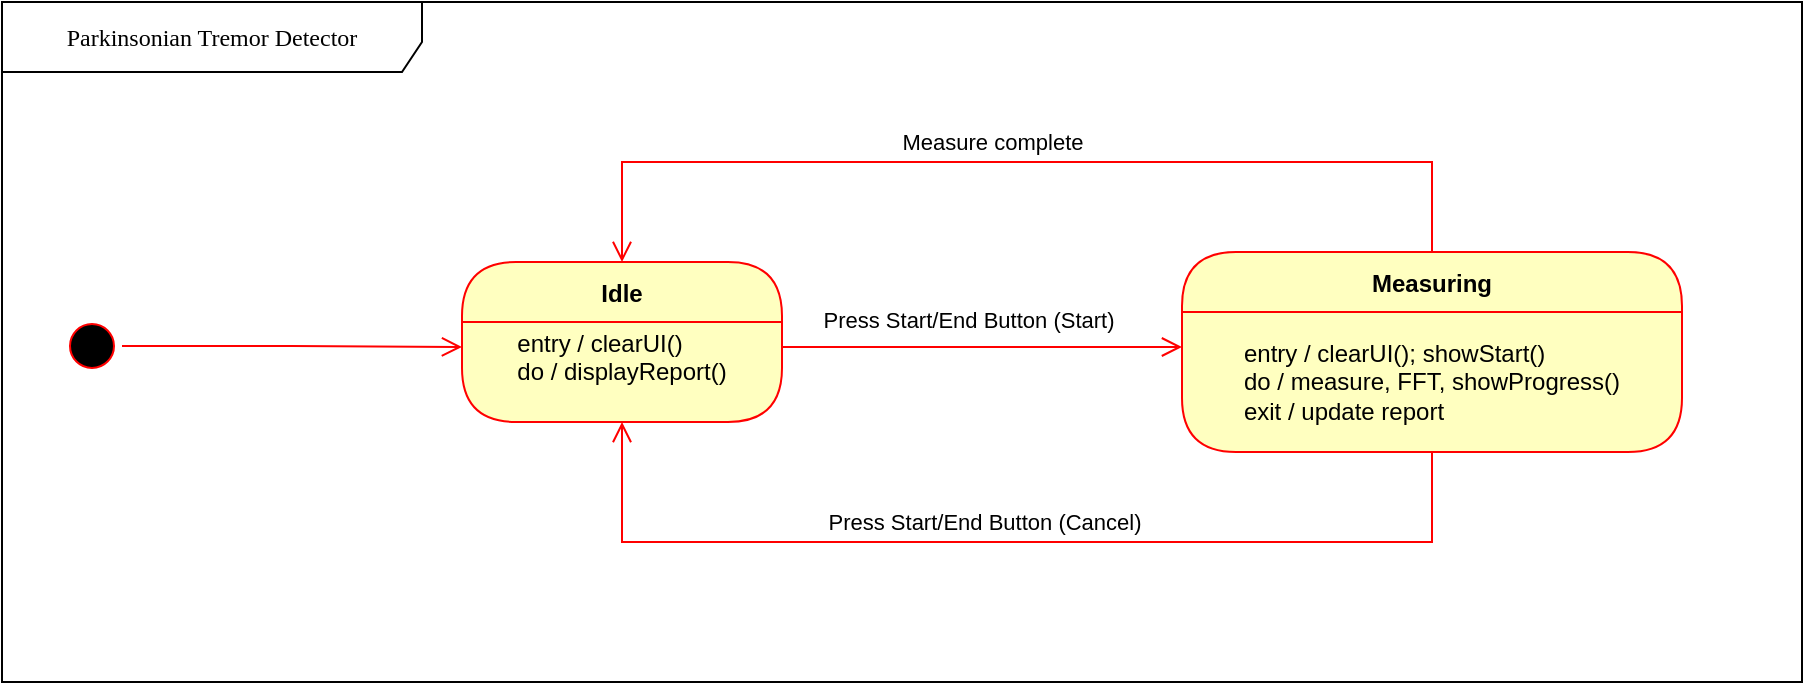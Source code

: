 <mxfile version="24.3.0" type="device">
  <diagram name="Page-1" id="58cdce13-f638-feb5-8d6f-7d28b1aa9fa0">
    <mxGraphModel dx="954" dy="571" grid="1" gridSize="10" guides="1" tooltips="1" connect="1" arrows="1" fold="1" page="1" pageScale="1" pageWidth="1100" pageHeight="850" background="none" math="0" shadow="0">
      <root>
        <mxCell id="0" />
        <mxCell id="1" parent="0" />
        <mxCell id="2a3bc250acf0617d-8" value="Parkinsonian Tremor Detector" style="shape=umlFrame;whiteSpace=wrap;html=1;rounded=1;shadow=0;comic=0;labelBackgroundColor=none;strokeWidth=1;fontFamily=Verdana;fontSize=12;align=center;width=210;height=35;" parent="1" vertex="1">
          <mxGeometry x="100" y="140" width="900" height="340" as="geometry" />
        </mxCell>
        <mxCell id="382b91b5511bd0f7-1" value="" style="ellipse;html=1;shape=startState;fillColor=#000000;strokeColor=#ff0000;rounded=1;shadow=0;comic=0;labelBackgroundColor=none;fontFamily=Verdana;fontSize=12;fontColor=#000000;align=center;direction=south;" parent="1" vertex="1">
          <mxGeometry x="130" y="297" width="30" height="30" as="geometry" />
        </mxCell>
        <mxCell id="AdENiL-HEHsLU5x2v5hJ-17" value="Idle" style="swimlane;fontStyle=1;align=center;verticalAlign=middle;childLayout=stackLayout;horizontal=1;startSize=30;horizontalStack=0;resizeParent=0;resizeLast=1;container=0;fontColor=#000000;collapsible=0;rounded=1;arcSize=30;strokeColor=#ff0000;fillColor=#ffffc0;swimlaneFillColor=#ffffc0;dropTarget=0;" vertex="1" parent="1">
          <mxGeometry x="330" y="270" width="160" height="80" as="geometry" />
        </mxCell>
        <mxCell id="AdENiL-HEHsLU5x2v5hJ-18" value="&lt;div style=&quot;text-align: left;&quot;&gt;entry / clearUI()&lt;/div&gt;&lt;div style=&quot;text-align: left;&quot;&gt;do / displayReport()&lt;/div&gt;&lt;div&gt;&lt;br&gt;&lt;/div&gt;" style="text;html=1;strokeColor=none;fillColor=none;align=center;verticalAlign=middle;spacingLeft=4;spacingRight=4;whiteSpace=wrap;overflow=hidden;rotatable=0;fontColor=#000000;" vertex="1" parent="AdENiL-HEHsLU5x2v5hJ-17">
          <mxGeometry y="30" width="160" height="50" as="geometry" />
        </mxCell>
        <mxCell id="AdENiL-HEHsLU5x2v5hJ-23" value="Measuring" style="swimlane;fontStyle=1;align=center;verticalAlign=middle;childLayout=stackLayout;horizontal=1;startSize=30;horizontalStack=0;resizeParent=0;resizeLast=1;container=0;fontColor=#000000;collapsible=0;rounded=1;arcSize=30;strokeColor=#ff0000;fillColor=#ffffc0;swimlaneFillColor=#ffffc0;dropTarget=0;" vertex="1" parent="1">
          <mxGeometry x="690" y="265" width="250" height="100" as="geometry" />
        </mxCell>
        <mxCell id="AdENiL-HEHsLU5x2v5hJ-24" value="&lt;div style=&quot;text-align: left;&quot;&gt;entry / clearUI(); showStart()&lt;div&gt;do / measure, FFT, showProgress()&lt;/div&gt;&lt;div&gt;exit / update report&lt;/div&gt;&lt;/div&gt;" style="text;html=1;strokeColor=none;fillColor=none;align=center;verticalAlign=middle;spacingLeft=4;spacingRight=4;whiteSpace=wrap;overflow=hidden;rotatable=0;fontColor=#000000;" vertex="1" parent="AdENiL-HEHsLU5x2v5hJ-23">
          <mxGeometry y="30" width="250" height="70" as="geometry" />
        </mxCell>
        <mxCell id="AdENiL-HEHsLU5x2v5hJ-30" value="" style="edgeStyle=orthogonalEdgeStyle;html=1;verticalAlign=bottom;endArrow=open;endSize=8;strokeColor=#ff0000;rounded=0;exitX=0.5;exitY=0;exitDx=0;exitDy=0;entryX=0;entryY=0.25;entryDx=0;entryDy=0;" edge="1" parent="1" source="382b91b5511bd0f7-1" target="AdENiL-HEHsLU5x2v5hJ-18">
          <mxGeometry relative="1" as="geometry">
            <mxPoint x="495" y="522" as="targetPoint" />
            <mxPoint x="495" y="462" as="sourcePoint" />
          </mxGeometry>
        </mxCell>
        <mxCell id="AdENiL-HEHsLU5x2v5hJ-32" value="" style="edgeStyle=orthogonalEdgeStyle;html=1;verticalAlign=bottom;endArrow=open;endSize=8;strokeColor=#ff0000;rounded=0;exitX=1;exitY=0.25;exitDx=0;exitDy=0;entryX=0;entryY=0.25;entryDx=0;entryDy=0;" edge="1" parent="1" source="AdENiL-HEHsLU5x2v5hJ-18" target="AdENiL-HEHsLU5x2v5hJ-24">
          <mxGeometry relative="1" as="geometry">
            <mxPoint x="670" y="312.25" as="targetPoint" />
            <mxPoint x="500" y="311.25" as="sourcePoint" />
          </mxGeometry>
        </mxCell>
        <mxCell id="AdENiL-HEHsLU5x2v5hJ-33" value="Press Start/End Button (Start)" style="edgeLabel;html=1;align=center;verticalAlign=middle;resizable=0;points=[];" vertex="1" connectable="0" parent="AdENiL-HEHsLU5x2v5hJ-32">
          <mxGeometry x="-0.119" y="-3" relative="1" as="geometry">
            <mxPoint x="5" y="-17" as="offset" />
          </mxGeometry>
        </mxCell>
        <mxCell id="AdENiL-HEHsLU5x2v5hJ-35" value="" style="edgeStyle=orthogonalEdgeStyle;html=1;verticalAlign=bottom;endArrow=open;endSize=8;strokeColor=#ff0000;rounded=0;exitX=0.5;exitY=1;exitDx=0;exitDy=0;entryX=0.5;entryY=1;entryDx=0;entryDy=0;" edge="1" parent="1" source="AdENiL-HEHsLU5x2v5hJ-24" target="AdENiL-HEHsLU5x2v5hJ-18">
          <mxGeometry relative="1" as="geometry">
            <mxPoint x="700" y="323" as="targetPoint" />
            <mxPoint x="500" y="323" as="sourcePoint" />
            <Array as="points">
              <mxPoint x="815" y="410" />
              <mxPoint x="410" y="410" />
            </Array>
          </mxGeometry>
        </mxCell>
        <mxCell id="AdENiL-HEHsLU5x2v5hJ-36" value="Press Start/End Button (Cancel)" style="edgeLabel;html=1;align=center;verticalAlign=middle;resizable=0;points=[];" vertex="1" connectable="0" parent="AdENiL-HEHsLU5x2v5hJ-35">
          <mxGeometry x="-0.119" y="-3" relative="1" as="geometry">
            <mxPoint x="-45" y="-7" as="offset" />
          </mxGeometry>
        </mxCell>
        <mxCell id="AdENiL-HEHsLU5x2v5hJ-37" value="" style="edgeStyle=orthogonalEdgeStyle;html=1;verticalAlign=bottom;endArrow=open;endSize=8;strokeColor=#ff0000;rounded=0;exitX=0.5;exitY=0;exitDx=0;exitDy=0;entryX=0.5;entryY=0;entryDx=0;entryDy=0;" edge="1" parent="1" source="AdENiL-HEHsLU5x2v5hJ-23" target="AdENiL-HEHsLU5x2v5hJ-17">
          <mxGeometry relative="1" as="geometry">
            <mxPoint x="420" y="360" as="targetPoint" />
            <mxPoint x="825" y="375" as="sourcePoint" />
            <Array as="points">
              <mxPoint x="815" y="220" />
              <mxPoint x="410" y="220" />
            </Array>
          </mxGeometry>
        </mxCell>
        <mxCell id="AdENiL-HEHsLU5x2v5hJ-38" value="Measure complete" style="edgeLabel;html=1;align=center;verticalAlign=middle;resizable=0;points=[];" vertex="1" connectable="0" parent="AdENiL-HEHsLU5x2v5hJ-37">
          <mxGeometry x="-0.119" y="-3" relative="1" as="geometry">
            <mxPoint x="-45" y="-7" as="offset" />
          </mxGeometry>
        </mxCell>
      </root>
    </mxGraphModel>
  </diagram>
</mxfile>
